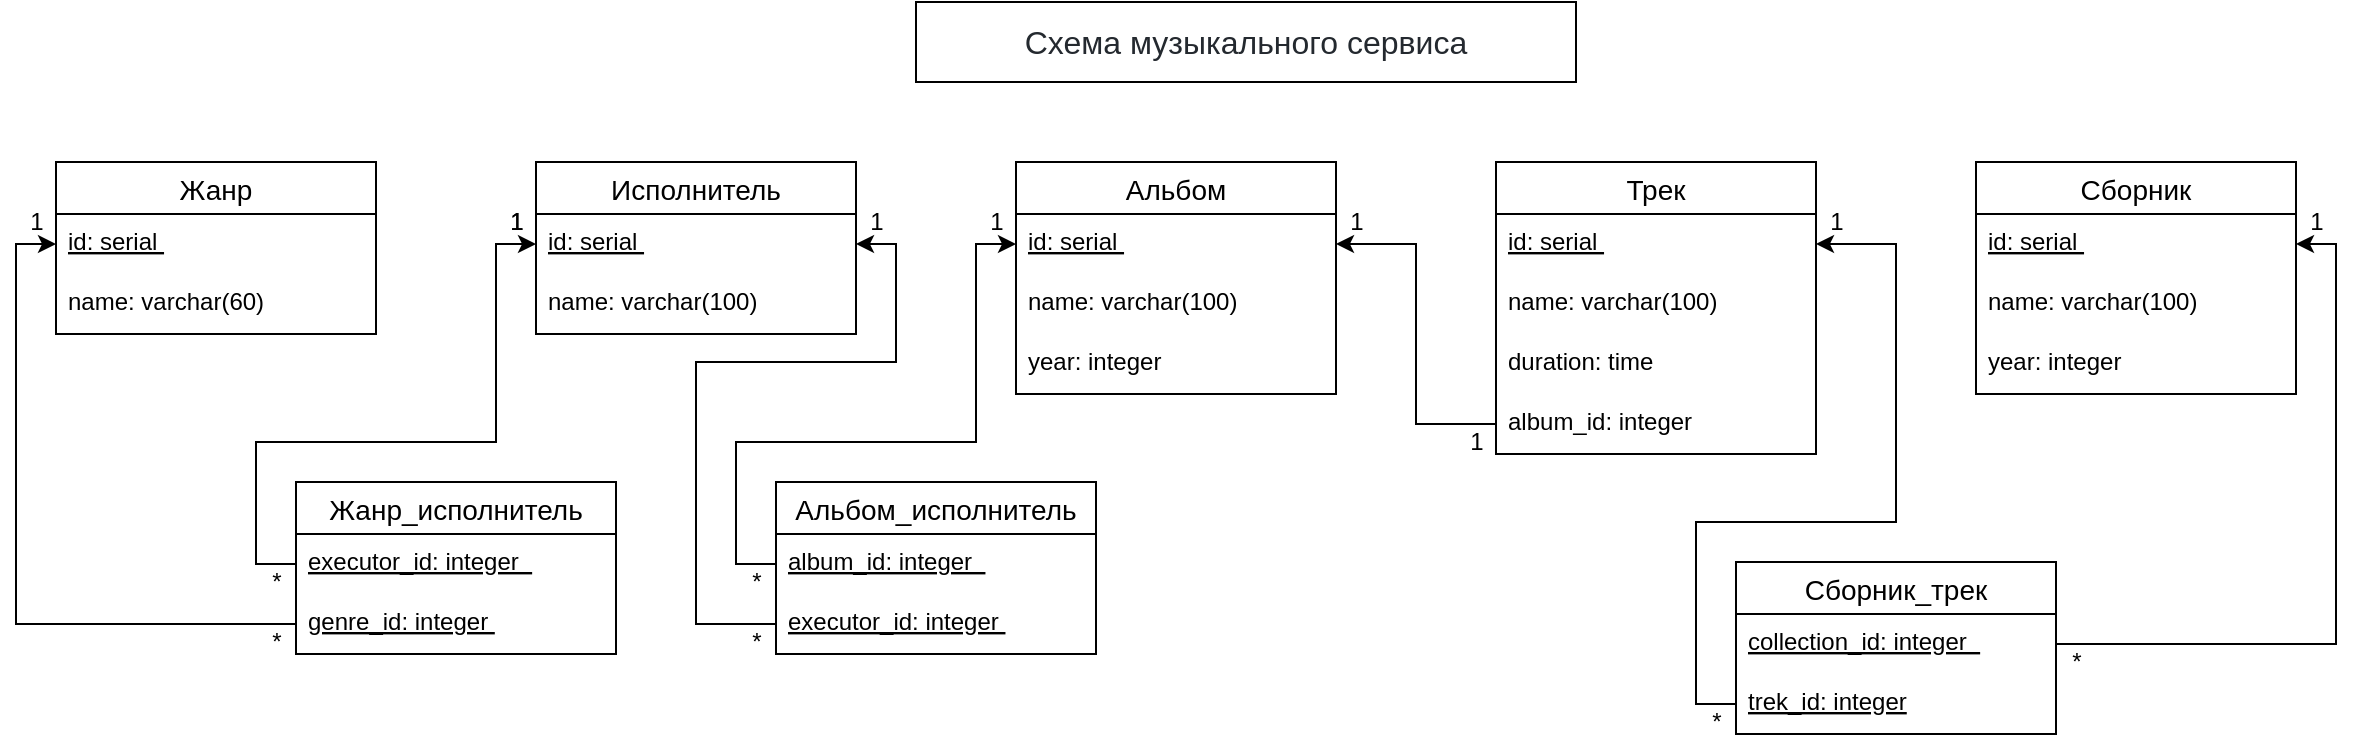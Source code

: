 <mxfile version="17.4.6" type="device"><diagram id="hhA9AT6Rhj_OdKfQbaUv" name="Page-1"><mxGraphModel dx="1221" dy="648" grid="1" gridSize="10" guides="1" tooltips="1" connect="1" arrows="1" fold="1" page="1" pageScale="1" pageWidth="827" pageHeight="1169" math="0" shadow="0"><root><mxCell id="0"/><mxCell id="1" parent="0"/><mxCell id="cSiwmecJXJF_vuB8PZo8-109" value="Исполнитель" style="swimlane;fontStyle=0;childLayout=stackLayout;horizontal=1;startSize=26;horizontalStack=0;resizeParent=1;resizeParentMax=0;resizeLast=0;collapsible=1;marginBottom=0;align=center;fontSize=14;" parent="1" vertex="1"><mxGeometry x="280" y="80" width="160" height="86" as="geometry"/></mxCell><mxCell id="cSiwmecJXJF_vuB8PZo8-110" value="id: serial " style="text;strokeColor=none;fillColor=none;spacingLeft=4;spacingRight=4;overflow=hidden;rotatable=0;points=[[0,0.5],[1,0.5]];portConstraint=eastwest;fontSize=12;fontStyle=4" parent="cSiwmecJXJF_vuB8PZo8-109" vertex="1"><mxGeometry y="26" width="160" height="30" as="geometry"/></mxCell><mxCell id="cSiwmecJXJF_vuB8PZo8-111" value="name: varchar(100) " style="text;strokeColor=none;fillColor=none;spacingLeft=4;spacingRight=4;overflow=hidden;rotatable=0;points=[[0,0.5],[1,0.5]];portConstraint=eastwest;fontSize=12;" parent="cSiwmecJXJF_vuB8PZo8-109" vertex="1"><mxGeometry y="56" width="160" height="30" as="geometry"/></mxCell><mxCell id="cSiwmecJXJF_vuB8PZo8-113" value="Альбом" style="swimlane;fontStyle=0;childLayout=stackLayout;horizontal=1;startSize=26;horizontalStack=0;resizeParent=1;resizeParentMax=0;resizeLast=0;collapsible=1;marginBottom=0;align=center;fontSize=14;" parent="1" vertex="1"><mxGeometry x="520" y="80" width="160" height="116" as="geometry"/></mxCell><mxCell id="cSiwmecJXJF_vuB8PZo8-114" value="id: serial " style="text;strokeColor=none;fillColor=none;spacingLeft=4;spacingRight=4;overflow=hidden;rotatable=0;points=[[0,0.5],[1,0.5]];portConstraint=eastwest;fontSize=12;fontStyle=4" parent="cSiwmecJXJF_vuB8PZo8-113" vertex="1"><mxGeometry y="26" width="160" height="30" as="geometry"/></mxCell><mxCell id="cSiwmecJXJF_vuB8PZo8-115" value="name: varchar(100) " style="text;strokeColor=none;fillColor=none;spacingLeft=4;spacingRight=4;overflow=hidden;rotatable=0;points=[[0,0.5],[1,0.5]];portConstraint=eastwest;fontSize=12;" parent="cSiwmecJXJF_vuB8PZo8-113" vertex="1"><mxGeometry y="56" width="160" height="30" as="geometry"/></mxCell><mxCell id="cSiwmecJXJF_vuB8PZo8-116" value="year: integer " style="text;strokeColor=none;fillColor=none;spacingLeft=4;spacingRight=4;overflow=hidden;rotatable=0;points=[[0,0.5],[1,0.5]];portConstraint=eastwest;fontSize=12;" parent="cSiwmecJXJF_vuB8PZo8-113" vertex="1"><mxGeometry y="86" width="160" height="30" as="geometry"/></mxCell><mxCell id="cSiwmecJXJF_vuB8PZo8-118" value="Трек" style="swimlane;fontStyle=0;childLayout=stackLayout;horizontal=1;startSize=26;horizontalStack=0;resizeParent=1;resizeParentMax=0;resizeLast=0;collapsible=1;marginBottom=0;align=center;fontSize=14;" parent="1" vertex="1"><mxGeometry x="760" y="80" width="160" height="146" as="geometry"/></mxCell><mxCell id="cSiwmecJXJF_vuB8PZo8-119" value="id: serial " style="text;strokeColor=none;fillColor=none;spacingLeft=4;spacingRight=4;overflow=hidden;rotatable=0;points=[[0,0.5],[1,0.5]];portConstraint=eastwest;fontSize=12;fontStyle=4" parent="cSiwmecJXJF_vuB8PZo8-118" vertex="1"><mxGeometry y="26" width="160" height="30" as="geometry"/></mxCell><mxCell id="cSiwmecJXJF_vuB8PZo8-120" value="name: varchar(100) " style="text;strokeColor=none;fillColor=none;spacingLeft=4;spacingRight=4;overflow=hidden;rotatable=0;points=[[0,0.5],[1,0.5]];portConstraint=eastwest;fontSize=12;" parent="cSiwmecJXJF_vuB8PZo8-118" vertex="1"><mxGeometry y="56" width="160" height="30" as="geometry"/></mxCell><mxCell id="cSiwmecJXJF_vuB8PZo8-121" value="duration: time" style="text;strokeColor=none;fillColor=none;spacingLeft=4;spacingRight=4;overflow=hidden;rotatable=0;points=[[0,0.5],[1,0.5]];portConstraint=eastwest;fontSize=12;" parent="cSiwmecJXJF_vuB8PZo8-118" vertex="1"><mxGeometry y="86" width="160" height="30" as="geometry"/></mxCell><mxCell id="cSiwmecJXJF_vuB8PZo8-122" value="album_id: integer  " style="text;strokeColor=none;fillColor=none;spacingLeft=4;spacingRight=4;overflow=hidden;rotatable=0;points=[[0,0.5],[1,0.5]];portConstraint=eastwest;fontSize=12;" parent="cSiwmecJXJF_vuB8PZo8-118" vertex="1"><mxGeometry y="116" width="160" height="30" as="geometry"/></mxCell><mxCell id="cSiwmecJXJF_vuB8PZo8-123" value="Жанр" style="swimlane;fontStyle=0;childLayout=stackLayout;horizontal=1;startSize=26;horizontalStack=0;resizeParent=1;resizeParentMax=0;resizeLast=0;collapsible=1;marginBottom=0;align=center;fontSize=14;" parent="1" vertex="1"><mxGeometry x="40" y="80" width="160" height="86" as="geometry"/></mxCell><mxCell id="cSiwmecJXJF_vuB8PZo8-124" value="id: serial " style="text;strokeColor=none;fillColor=none;spacingLeft=4;spacingRight=4;overflow=hidden;rotatable=0;points=[[0,0.5],[1,0.5]];portConstraint=eastwest;fontSize=12;fontStyle=4" parent="cSiwmecJXJF_vuB8PZo8-123" vertex="1"><mxGeometry y="26" width="160" height="30" as="geometry"/></mxCell><mxCell id="cSiwmecJXJF_vuB8PZo8-125" value="name: varchar(60) " style="text;strokeColor=none;fillColor=none;spacingLeft=4;spacingRight=4;overflow=hidden;rotatable=0;points=[[0,0.5],[1,0.5]];portConstraint=eastwest;fontSize=12;" parent="cSiwmecJXJF_vuB8PZo8-123" vertex="1"><mxGeometry y="56" width="160" height="30" as="geometry"/></mxCell><mxCell id="cSiwmecJXJF_vuB8PZo8-131" value="&lt;span style=&quot;color: rgb(36 , 41 , 47) ; font-family: , &amp;#34;blinkmacsystemfont&amp;#34; , &amp;#34;segoe ui&amp;#34; , &amp;#34;helvetica&amp;#34; , &amp;#34;arial&amp;#34; , sans-serif , &amp;#34;apple color emoji&amp;#34; , &amp;#34;segoe ui emoji&amp;#34; ; font-size: 16px ; background-color: rgb(255 , 255 , 255)&quot;&gt;Схема музыкального сервиса&lt;/span&gt;" style="whiteSpace=wrap;html=1;" parent="1" vertex="1"><mxGeometry x="470" width="330" height="40" as="geometry"/></mxCell><mxCell id="GQcjbR-_3vuJTjRv8IuE-1" value="Жанр_исполнитель" style="swimlane;fontStyle=0;childLayout=stackLayout;horizontal=1;startSize=26;horizontalStack=0;resizeParent=1;resizeParentMax=0;resizeLast=0;collapsible=1;marginBottom=0;align=center;fontSize=14;" vertex="1" parent="1"><mxGeometry x="160" y="240" width="160" height="86" as="geometry"/></mxCell><mxCell id="GQcjbR-_3vuJTjRv8IuE-2" value="executor_id: integer  " style="text;strokeColor=none;fillColor=none;spacingLeft=4;spacingRight=4;overflow=hidden;rotatable=0;points=[[0,0.5],[1,0.5]];portConstraint=eastwest;fontSize=12;fontStyle=4" vertex="1" parent="GQcjbR-_3vuJTjRv8IuE-1"><mxGeometry y="26" width="160" height="30" as="geometry"/></mxCell><mxCell id="GQcjbR-_3vuJTjRv8IuE-3" value="genre_id: integer " style="text;strokeColor=none;fillColor=none;spacingLeft=4;spacingRight=4;overflow=hidden;rotatable=0;points=[[0,0.5],[1,0.5]];portConstraint=eastwest;fontSize=12;fontStyle=4" vertex="1" parent="GQcjbR-_3vuJTjRv8IuE-1"><mxGeometry y="56" width="160" height="30" as="geometry"/></mxCell><mxCell id="GQcjbR-_3vuJTjRv8IuE-6" style="edgeStyle=orthogonalEdgeStyle;rounded=0;orthogonalLoop=1;jettySize=auto;html=1;exitX=0;exitY=0.5;exitDx=0;exitDy=0;entryX=0;entryY=0.5;entryDx=0;entryDy=0;" edge="1" parent="1" source="GQcjbR-_3vuJTjRv8IuE-3" target="cSiwmecJXJF_vuB8PZo8-124"><mxGeometry relative="1" as="geometry"/></mxCell><mxCell id="GQcjbR-_3vuJTjRv8IuE-7" style="edgeStyle=orthogonalEdgeStyle;rounded=0;orthogonalLoop=1;jettySize=auto;html=1;exitX=0;exitY=0.5;exitDx=0;exitDy=0;entryX=0;entryY=0.5;entryDx=0;entryDy=0;" edge="1" parent="1" source="GQcjbR-_3vuJTjRv8IuE-2" target="cSiwmecJXJF_vuB8PZo8-110"><mxGeometry relative="1" as="geometry"><Array as="points"><mxPoint x="140" y="281"/><mxPoint x="140" y="220"/><mxPoint x="260" y="220"/><mxPoint x="260" y="121"/></Array></mxGeometry></mxCell><mxCell id="GQcjbR-_3vuJTjRv8IuE-9" value="*" style="text;html=1;align=center;verticalAlign=middle;resizable=0;points=[];autosize=1;strokeColor=none;fillColor=none;" vertex="1" parent="1"><mxGeometry x="140" y="310" width="20" height="20" as="geometry"/></mxCell><mxCell id="GQcjbR-_3vuJTjRv8IuE-10" value="*" style="text;html=1;align=center;verticalAlign=middle;resizable=0;points=[];autosize=1;strokeColor=none;fillColor=none;" vertex="1" parent="1"><mxGeometry x="140" y="280" width="20" height="20" as="geometry"/></mxCell><mxCell id="GQcjbR-_3vuJTjRv8IuE-11" value="1" style="text;html=1;align=center;verticalAlign=middle;resizable=0;points=[];autosize=1;strokeColor=none;fillColor=none;" vertex="1" parent="1"><mxGeometry x="260" y="100" width="20" height="20" as="geometry"/></mxCell><mxCell id="GQcjbR-_3vuJTjRv8IuE-12" value="1" style="text;html=1;align=center;verticalAlign=middle;resizable=0;points=[];autosize=1;strokeColor=none;fillColor=none;" vertex="1" parent="1"><mxGeometry x="20" y="100" width="20" height="20" as="geometry"/></mxCell><mxCell id="GQcjbR-_3vuJTjRv8IuE-13" value="Альбом_исполнитель" style="swimlane;fontStyle=0;childLayout=stackLayout;horizontal=1;startSize=26;horizontalStack=0;resizeParent=1;resizeParentMax=0;resizeLast=0;collapsible=1;marginBottom=0;align=center;fontSize=14;" vertex="1" parent="1"><mxGeometry x="400" y="240" width="160" height="86" as="geometry"/></mxCell><mxCell id="GQcjbR-_3vuJTjRv8IuE-14" value="album_id: integer  " style="text;strokeColor=none;fillColor=none;spacingLeft=4;spacingRight=4;overflow=hidden;rotatable=0;points=[[0,0.5],[1,0.5]];portConstraint=eastwest;fontSize=12;fontStyle=4" vertex="1" parent="GQcjbR-_3vuJTjRv8IuE-13"><mxGeometry y="26" width="160" height="30" as="geometry"/></mxCell><mxCell id="GQcjbR-_3vuJTjRv8IuE-15" value="executor_id: integer " style="text;strokeColor=none;fillColor=none;spacingLeft=4;spacingRight=4;overflow=hidden;rotatable=0;points=[[0,0.5],[1,0.5]];portConstraint=eastwest;fontSize=12;fontStyle=4" vertex="1" parent="GQcjbR-_3vuJTjRv8IuE-13"><mxGeometry y="56" width="160" height="30" as="geometry"/></mxCell><mxCell id="GQcjbR-_3vuJTjRv8IuE-16" style="edgeStyle=orthogonalEdgeStyle;rounded=0;orthogonalLoop=1;jettySize=auto;html=1;exitX=0;exitY=0.5;exitDx=0;exitDy=0;entryX=1;entryY=0.5;entryDx=0;entryDy=0;" edge="1" parent="1" source="GQcjbR-_3vuJTjRv8IuE-15" target="cSiwmecJXJF_vuB8PZo8-110"><mxGeometry relative="1" as="geometry"><mxPoint x="280" y="121" as="targetPoint"/><Array as="points"><mxPoint x="360" y="311"/><mxPoint x="360" y="180"/><mxPoint x="460" y="180"/><mxPoint x="460" y="121"/></Array></mxGeometry></mxCell><mxCell id="GQcjbR-_3vuJTjRv8IuE-17" style="edgeStyle=orthogonalEdgeStyle;rounded=0;orthogonalLoop=1;jettySize=auto;html=1;exitX=0;exitY=0.5;exitDx=0;exitDy=0;entryX=0;entryY=0.5;entryDx=0;entryDy=0;" edge="1" parent="1" source="GQcjbR-_3vuJTjRv8IuE-14"><mxGeometry relative="1" as="geometry"><mxPoint x="520" y="121" as="targetPoint"/><Array as="points"><mxPoint x="380" y="281"/><mxPoint x="380" y="220"/><mxPoint x="500" y="220"/><mxPoint x="500" y="121"/></Array></mxGeometry></mxCell><mxCell id="GQcjbR-_3vuJTjRv8IuE-18" value="1" style="text;html=1;align=center;verticalAlign=middle;resizable=0;points=[];autosize=1;strokeColor=none;fillColor=none;" vertex="1" parent="1"><mxGeometry x="500" y="100" width="20" height="20" as="geometry"/></mxCell><mxCell id="GQcjbR-_3vuJTjRv8IuE-19" value="1" style="text;html=1;align=center;verticalAlign=middle;resizable=0;points=[];autosize=1;strokeColor=none;fillColor=none;" vertex="1" parent="1"><mxGeometry x="260" y="100" width="20" height="20" as="geometry"/></mxCell><mxCell id="GQcjbR-_3vuJTjRv8IuE-21" value="*" style="text;html=1;align=center;verticalAlign=middle;resizable=0;points=[];autosize=1;strokeColor=none;fillColor=none;" vertex="1" parent="1"><mxGeometry x="380" y="280" width="20" height="20" as="geometry"/></mxCell><mxCell id="GQcjbR-_3vuJTjRv8IuE-22" value="*" style="text;html=1;align=center;verticalAlign=middle;resizable=0;points=[];autosize=1;strokeColor=none;fillColor=none;" vertex="1" parent="1"><mxGeometry x="380" y="310" width="20" height="20" as="geometry"/></mxCell><mxCell id="GQcjbR-_3vuJTjRv8IuE-23" value="1" style="text;html=1;align=center;verticalAlign=middle;resizable=0;points=[];autosize=1;strokeColor=none;fillColor=none;" vertex="1" parent="1"><mxGeometry x="440" y="100" width="20" height="20" as="geometry"/></mxCell><mxCell id="GQcjbR-_3vuJTjRv8IuE-24" style="edgeStyle=orthogonalEdgeStyle;rounded=0;orthogonalLoop=1;jettySize=auto;html=1;entryX=1;entryY=0.5;entryDx=0;entryDy=0;" edge="1" parent="1" source="cSiwmecJXJF_vuB8PZo8-122" target="cSiwmecJXJF_vuB8PZo8-114"><mxGeometry relative="1" as="geometry"><Array as="points"><mxPoint x="720" y="211"/><mxPoint x="720" y="121"/></Array></mxGeometry></mxCell><mxCell id="GQcjbR-_3vuJTjRv8IuE-25" value="1" style="text;html=1;align=center;verticalAlign=middle;resizable=0;points=[];autosize=1;strokeColor=none;fillColor=none;" vertex="1" parent="1"><mxGeometry x="740" y="210" width="20" height="20" as="geometry"/></mxCell><mxCell id="GQcjbR-_3vuJTjRv8IuE-26" value="1" style="text;html=1;align=center;verticalAlign=middle;resizable=0;points=[];autosize=1;strokeColor=none;fillColor=none;" vertex="1" parent="1"><mxGeometry x="680" y="100" width="20" height="20" as="geometry"/></mxCell><mxCell id="GQcjbR-_3vuJTjRv8IuE-27" value="Сборник" style="swimlane;fontStyle=0;childLayout=stackLayout;horizontal=1;startSize=26;horizontalStack=0;resizeParent=1;resizeParentMax=0;resizeLast=0;collapsible=1;marginBottom=0;align=center;fontSize=14;" vertex="1" parent="1"><mxGeometry x="1000" y="80" width="160" height="116" as="geometry"/></mxCell><mxCell id="GQcjbR-_3vuJTjRv8IuE-28" value="id: serial " style="text;strokeColor=none;fillColor=none;spacingLeft=4;spacingRight=4;overflow=hidden;rotatable=0;points=[[0,0.5],[1,0.5]];portConstraint=eastwest;fontSize=12;fontStyle=4" vertex="1" parent="GQcjbR-_3vuJTjRv8IuE-27"><mxGeometry y="26" width="160" height="30" as="geometry"/></mxCell><mxCell id="GQcjbR-_3vuJTjRv8IuE-29" value="name: varchar(100) " style="text;strokeColor=none;fillColor=none;spacingLeft=4;spacingRight=4;overflow=hidden;rotatable=0;points=[[0,0.5],[1,0.5]];portConstraint=eastwest;fontSize=12;" vertex="1" parent="GQcjbR-_3vuJTjRv8IuE-27"><mxGeometry y="56" width="160" height="30" as="geometry"/></mxCell><mxCell id="GQcjbR-_3vuJTjRv8IuE-30" value="year: integer " style="text;strokeColor=none;fillColor=none;spacingLeft=4;spacingRight=4;overflow=hidden;rotatable=0;points=[[0,0.5],[1,0.5]];portConstraint=eastwest;fontSize=12;" vertex="1" parent="GQcjbR-_3vuJTjRv8IuE-27"><mxGeometry y="86" width="160" height="30" as="geometry"/></mxCell><mxCell id="GQcjbR-_3vuJTjRv8IuE-33" value="Сборник_трек" style="swimlane;fontStyle=0;childLayout=stackLayout;horizontal=1;startSize=26;horizontalStack=0;resizeParent=1;resizeParentMax=0;resizeLast=0;collapsible=1;marginBottom=0;align=center;fontSize=14;" vertex="1" parent="1"><mxGeometry x="880" y="280" width="160" height="86" as="geometry"/></mxCell><mxCell id="GQcjbR-_3vuJTjRv8IuE-34" value="collection_id: integer  " style="text;strokeColor=none;fillColor=none;spacingLeft=4;spacingRight=4;overflow=hidden;rotatable=0;points=[[0,0.5],[1,0.5]];portConstraint=eastwest;fontSize=12;fontStyle=4" vertex="1" parent="GQcjbR-_3vuJTjRv8IuE-33"><mxGeometry y="26" width="160" height="30" as="geometry"/></mxCell><mxCell id="GQcjbR-_3vuJTjRv8IuE-35" value="trek_id: integer" style="text;strokeColor=none;fillColor=none;spacingLeft=4;spacingRight=4;overflow=hidden;rotatable=0;points=[[0,0.5],[1,0.5]];portConstraint=eastwest;fontSize=12;fontStyle=4" vertex="1" parent="GQcjbR-_3vuJTjRv8IuE-33"><mxGeometry y="56" width="160" height="30" as="geometry"/></mxCell><mxCell id="GQcjbR-_3vuJTjRv8IuE-37" style="edgeStyle=orthogonalEdgeStyle;rounded=0;orthogonalLoop=1;jettySize=auto;html=1;exitX=1;exitY=0.5;exitDx=0;exitDy=0;entryX=1;entryY=0.5;entryDx=0;entryDy=0;" edge="1" parent="1" source="GQcjbR-_3vuJTjRv8IuE-34" target="GQcjbR-_3vuJTjRv8IuE-28"><mxGeometry relative="1" as="geometry"/></mxCell><mxCell id="GQcjbR-_3vuJTjRv8IuE-38" style="edgeStyle=orthogonalEdgeStyle;rounded=0;orthogonalLoop=1;jettySize=auto;html=1;exitX=0;exitY=0.5;exitDx=0;exitDy=0;entryX=1;entryY=0.5;entryDx=0;entryDy=0;" edge="1" parent="1" source="GQcjbR-_3vuJTjRv8IuE-35" target="cSiwmecJXJF_vuB8PZo8-119"><mxGeometry relative="1" as="geometry"><Array as="points"><mxPoint x="860" y="351"/><mxPoint x="860" y="260"/><mxPoint x="960" y="260"/><mxPoint x="960" y="121"/></Array></mxGeometry></mxCell><mxCell id="GQcjbR-_3vuJTjRv8IuE-39" value="*" style="text;html=1;align=center;verticalAlign=middle;resizable=0;points=[];autosize=1;strokeColor=none;fillColor=none;" vertex="1" parent="1"><mxGeometry x="860" y="350" width="20" height="20" as="geometry"/></mxCell><mxCell id="GQcjbR-_3vuJTjRv8IuE-40" value="*" style="text;html=1;align=center;verticalAlign=middle;resizable=0;points=[];autosize=1;strokeColor=none;fillColor=none;" vertex="1" parent="1"><mxGeometry x="1040" y="320" width="20" height="20" as="geometry"/></mxCell><mxCell id="GQcjbR-_3vuJTjRv8IuE-41" value="1" style="text;html=1;align=center;verticalAlign=middle;resizable=0;points=[];autosize=1;strokeColor=none;fillColor=none;" vertex="1" parent="1"><mxGeometry x="920" y="100" width="20" height="20" as="geometry"/></mxCell><mxCell id="GQcjbR-_3vuJTjRv8IuE-42" value="1" style="text;html=1;align=center;verticalAlign=middle;resizable=0;points=[];autosize=1;strokeColor=none;fillColor=none;" vertex="1" parent="1"><mxGeometry x="1160" y="100" width="20" height="20" as="geometry"/></mxCell></root></mxGraphModel></diagram></mxfile>